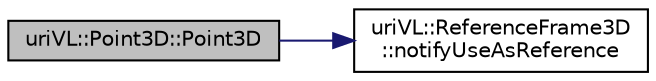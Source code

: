 digraph "uriVL::Point3D::Point3D"
{
  edge [fontname="Helvetica",fontsize="10",labelfontname="Helvetica",labelfontsize="10"];
  node [fontname="Helvetica",fontsize="10",shape=record];
  rankdir="LR";
  Node1 [label="uriVL::Point3D::Point3D",height=0.2,width=0.4,color="black", fillcolor="grey75", style="filled", fontcolor="black"];
  Node1 -> Node2 [color="midnightblue",fontsize="10",style="solid",fontname="Helvetica"];
  Node2 [label="uriVL::ReferenceFrame3D\l::notifyUseAsReference",height=0.2,width=0.4,color="black", fillcolor="white", style="filled",URL="$classuriVL_1_1ReferenceFrame3D.html#a3a3db9c75833c3f17a8982cadab7f0d6",tooltip="Called by a 3D entity that reports itself to this reference frame to tell it that it uses it as a ref..."];
}
